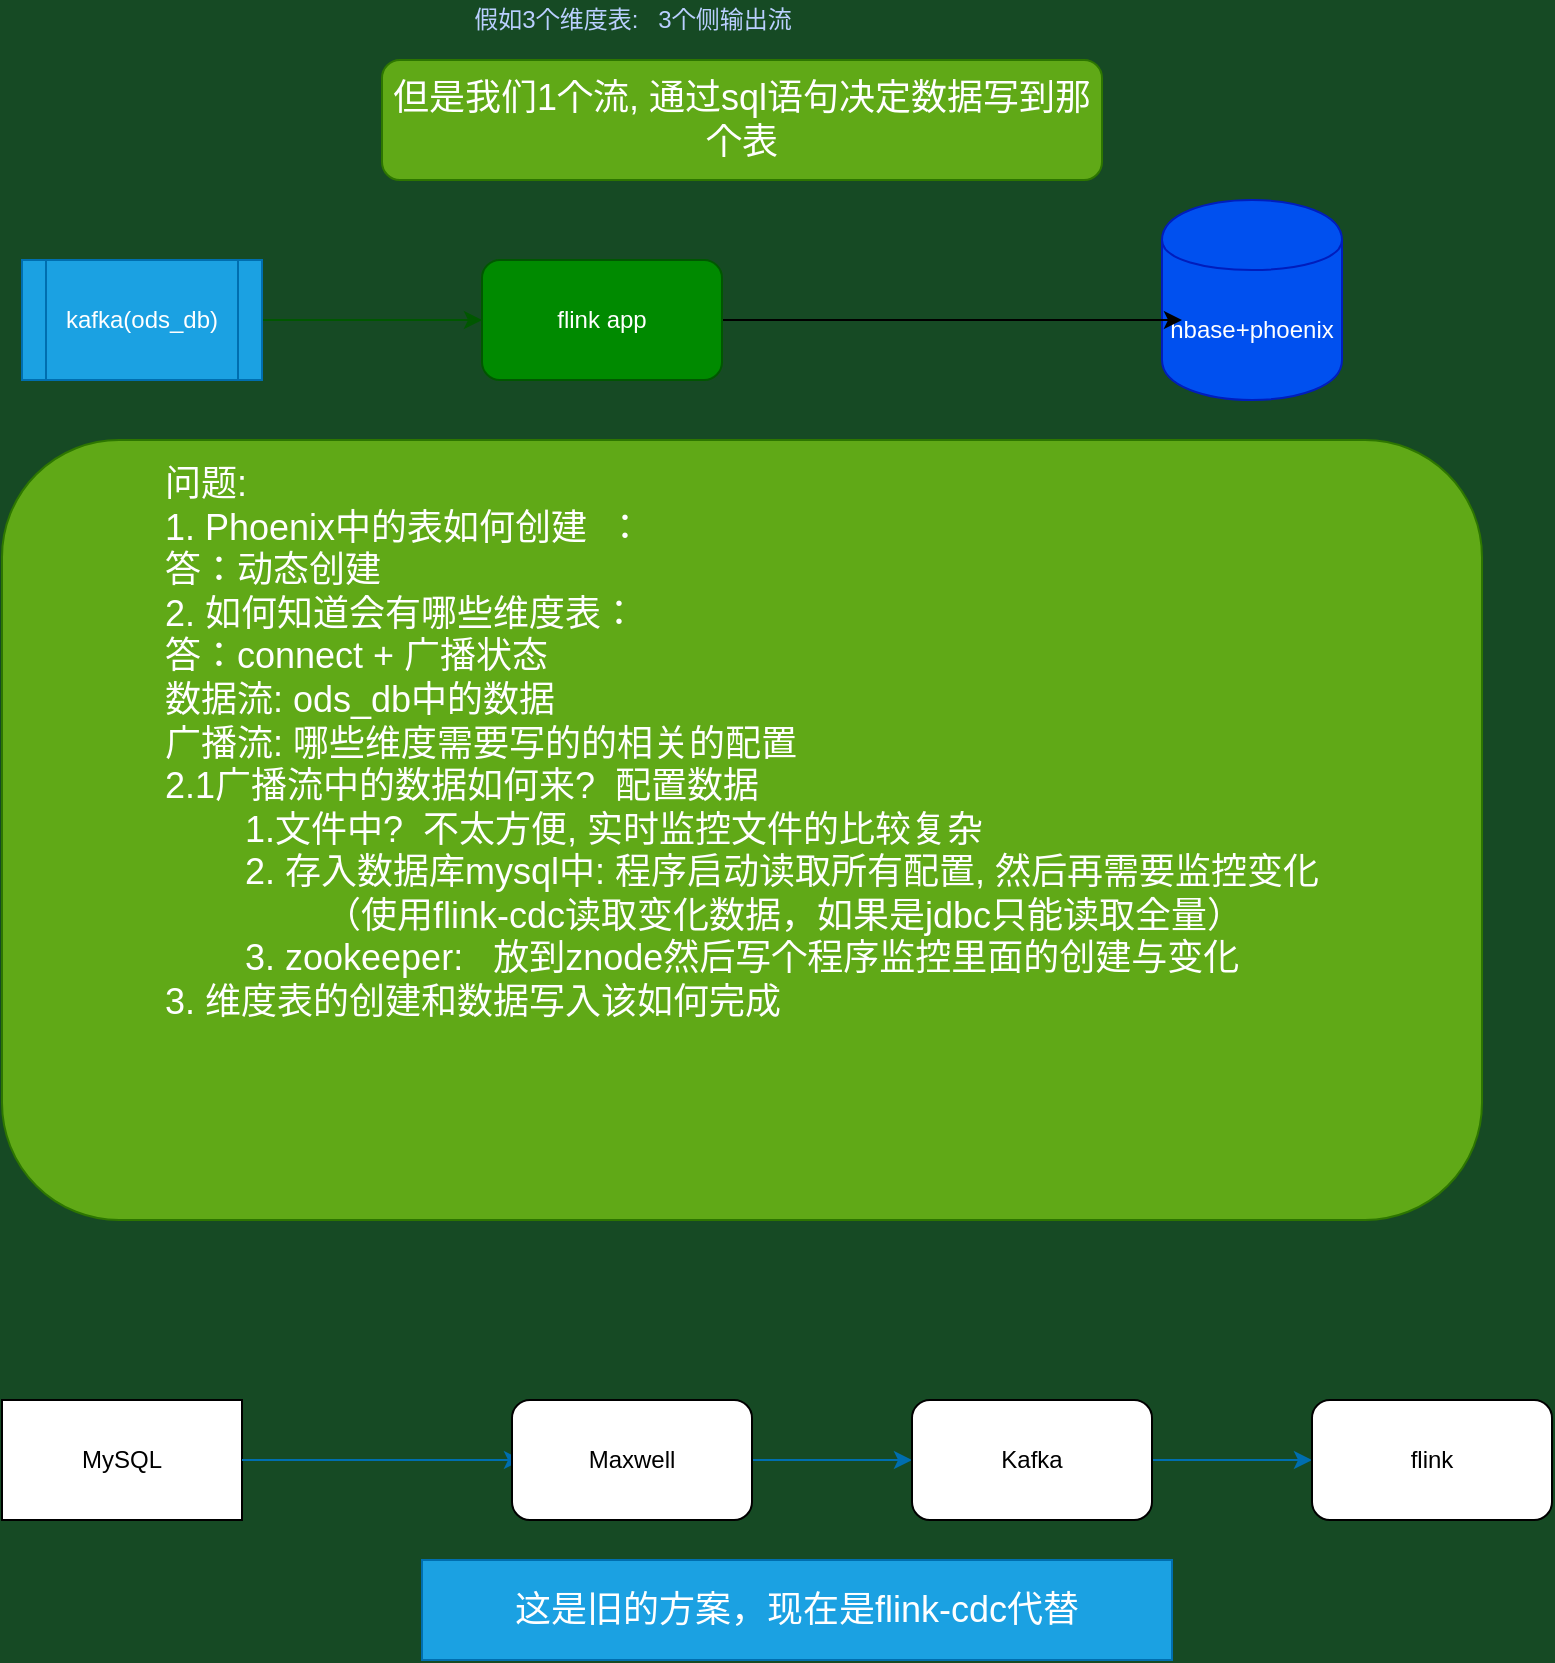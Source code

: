 <mxfile version="14.6.13" type="device" pages="3"><diagram id="99MPed9GYGWadDpUkXvj" name="第 1 页"><mxGraphModel dx="1088" dy="835" grid="1" gridSize="10" guides="1" tooltips="1" connect="1" arrows="1" fold="1" page="1" pageScale="1" pageWidth="827" pageHeight="1169" background="#164A24" math="0" shadow="0"><root><mxCell id="0"/><mxCell id="1" parent="0"/><mxCell id="dcmSDJax66JHcvxmSxYX-4" style="edgeStyle=orthogonalEdgeStyle;rounded=0;orthogonalLoop=1;jettySize=auto;html=1;exitX=1;exitY=0.5;exitDx=0;exitDy=0;entryX=0;entryY=0.5;entryDx=0;entryDy=0;fillColor=#008a00;strokeColor=#005700;" parent="1" source="dcmSDJax66JHcvxmSxYX-1" target="dcmSDJax66JHcvxmSxYX-3" edge="1"><mxGeometry relative="1" as="geometry"/></mxCell><mxCell id="dcmSDJax66JHcvxmSxYX-1" value="kafka(ods_db)" style="shape=process;whiteSpace=wrap;html=1;backgroundOutline=1;fillColor=#1ba1e2;strokeColor=#006EAF;fontColor=#ffffff;" parent="1" vertex="1"><mxGeometry x="30" y="280" width="120" height="60" as="geometry"/></mxCell><mxCell id="dcmSDJax66JHcvxmSxYX-2" value="hbase+phoenix&lt;br&gt;" style="shape=cylinder;whiteSpace=wrap;html=1;boundedLbl=1;backgroundOutline=1;fillColor=#0050ef;strokeColor=#001DBC;fontColor=#ffffff;" parent="1" vertex="1"><mxGeometry x="600" y="250" width="90" height="100" as="geometry"/></mxCell><mxCell id="dcmSDJax66JHcvxmSxYX-5" style="rounded=0;orthogonalLoop=1;jettySize=auto;html=1;exitX=1;exitY=0.5;exitDx=0;exitDy=0;entryX=0.111;entryY=0.6;entryDx=0;entryDy=0;entryPerimeter=0;" parent="1" source="dcmSDJax66JHcvxmSxYX-3" target="dcmSDJax66JHcvxmSxYX-2" edge="1"><mxGeometry relative="1" as="geometry"/></mxCell><mxCell id="dcmSDJax66JHcvxmSxYX-3" value="flink app" style="rounded=1;whiteSpace=wrap;html=1;fillColor=#008a00;strokeColor=#005700;fontColor=#ffffff;" parent="1" vertex="1"><mxGeometry x="260" y="280" width="120" height="60" as="geometry"/></mxCell><mxCell id="dcmSDJax66JHcvxmSxYX-6" value="&lt;font color=&quot;#bacfff&quot;&gt;假如3个维度表:&amp;nbsp; &amp;nbsp;3个侧输出流&lt;/font&gt;" style="text;html=1;align=center;verticalAlign=middle;resizable=0;points=[];autosize=1;" parent="1" vertex="1"><mxGeometry x="250" y="150" width="170" height="20" as="geometry"/></mxCell><mxCell id="dcmSDJax66JHcvxmSxYX-7" value="&lt;font style=&quot;font-size: 18px&quot;&gt;但是我们1个流, 通过sql语句决定数据写到那个表&lt;/font&gt;" style="rounded=1;whiteSpace=wrap;html=1;fillColor=#60a917;strokeColor=#2D7600;fontColor=#ffffff;" parent="1" vertex="1"><mxGeometry x="210" y="180" width="360" height="60" as="geometry"/></mxCell><mxCell id="dcmSDJax66JHcvxmSxYX-8" value="&lt;div style=&quot;text-align: left&quot;&gt;&lt;span style=&quot;font-size: 18px&quot;&gt;问题:&amp;nbsp;&lt;/span&gt;&lt;/div&gt;&lt;span style=&quot;font-size: 18px&quot;&gt;&lt;div style=&quot;text-align: left&quot;&gt;&lt;span&gt;1. Phoenix中的表如何创建&amp;nbsp; ：&lt;/span&gt;&lt;/div&gt;&lt;div style=&quot;text-align: left&quot;&gt;&lt;span&gt;答：动态创建&lt;/span&gt;&lt;/div&gt;&lt;div style=&quot;text-align: left&quot;&gt;&lt;span&gt;2. 如何知道会有哪些维度表：&lt;/span&gt;&lt;/div&gt;&lt;div style=&quot;text-align: left&quot;&gt;&lt;div&gt;答：connect + 广播状态&lt;/div&gt;&lt;div&gt;数据流: ods_db中的数据&lt;/div&gt;&lt;div&gt;广播流: 哪些维度需要写的的相关的配置&lt;/div&gt;&lt;div&gt;2.1广播流中的数据如何来?&amp;nbsp; 配置数据&lt;/div&gt;&lt;div&gt;&lt;div&gt;&lt;span style=&quot;background-color: initial;&quot;&gt;&lt;span style=&quot;white-space: pre;&quot;&gt;&#9;&lt;/span&gt;1.文件中?&amp;nbsp; 不太方便, 实时监控文件的比较复杂&lt;/span&gt;&lt;br&gt;&lt;/div&gt;&lt;div&gt;&amp;nbsp; &amp;nbsp; &amp;nbsp; &amp;nbsp; 2. 存入数据库mysql中: 程序启动读取所有配置, 然后再需要监控变化&lt;/div&gt;&lt;div&gt;&lt;span style=&quot;white-space: pre;&quot;&gt;&#9;&lt;/span&gt;&lt;span style=&quot;white-space: pre;&quot;&gt;&#9;&lt;/span&gt;（使用flink-cdc读取变化数据，如果是jdbc只能读取全量）&lt;br&gt;&lt;/div&gt;&lt;div&gt;&amp;nbsp; &amp;nbsp; &amp;nbsp; &amp;nbsp; 3. zookeeper:&amp;nbsp; &amp;nbsp;放到znode然后写个程序监控里面的创建与变化&lt;/div&gt;&lt;/div&gt;&lt;/div&gt;&lt;div style=&quot;text-align: left&quot;&gt;&lt;span&gt;3. 维度表的创建和数据写入该如何完成&lt;/span&gt;&lt;/div&gt;&lt;div style=&quot;text-align: left&quot;&gt;&lt;span&gt;&lt;br&gt;&lt;/span&gt;&lt;/div&gt;&lt;div style=&quot;text-align: left&quot;&gt;&lt;span&gt;&lt;br&gt;&lt;/span&gt;&lt;/div&gt;&lt;div style=&quot;text-align: left&quot;&gt;&lt;span style=&quot;background-color: initial;&quot;&gt;&amp;nbsp; &amp;nbsp; &amp;nbsp;&amp;nbsp;&lt;/span&gt;&lt;/div&gt;&lt;div style=&quot;text-align: left&quot;&gt;&lt;span&gt;&amp;nbsp;&lt;/span&gt;&lt;/div&gt;&lt;/span&gt;" style="rounded=1;whiteSpace=wrap;html=1;fillColor=#60a917;strokeColor=#2D7600;fontColor=#ffffff;labelBackgroundColor=none;labelBorderColor=none;" parent="1" vertex="1"><mxGeometry x="20" y="370" width="740" height="390" as="geometry"/></mxCell><mxCell id="2" value="MySQL" style="rounded=0;whiteSpace=wrap;html=1;" parent="1" vertex="1"><mxGeometry x="20" y="850" width="120" height="60" as="geometry"/></mxCell><mxCell id="3" value="" style="endArrow=classic;html=1;exitX=1;exitY=0.5;exitDx=0;exitDy=0;fillColor=#1ba1e2;strokeColor=#006EAF;" parent="1" source="2" edge="1"><mxGeometry width="50" height="50" relative="1" as="geometry"><mxPoint x="240" y="870" as="sourcePoint"/><mxPoint x="280" y="880" as="targetPoint"/></mxGeometry></mxCell><mxCell id="6" value="" style="edgeStyle=none;html=1;fillColor=#1ba1e2;strokeColor=#006EAF;" parent="1" source="4" target="5" edge="1"><mxGeometry relative="1" as="geometry"/></mxCell><mxCell id="4" value="Maxwell" style="rounded=1;whiteSpace=wrap;html=1;" parent="1" vertex="1"><mxGeometry x="275" y="850" width="120" height="60" as="geometry"/></mxCell><mxCell id="8" value="" style="edgeStyle=none;html=1;fillColor=#1ba1e2;strokeColor=#006EAF;" parent="1" source="5" target="7" edge="1"><mxGeometry relative="1" as="geometry"/></mxCell><mxCell id="5" value="Kafka" style="whiteSpace=wrap;html=1;rounded=1;" parent="1" vertex="1"><mxGeometry x="475" y="850" width="120" height="60" as="geometry"/></mxCell><mxCell id="7" value="flink" style="whiteSpace=wrap;html=1;rounded=1;" parent="1" vertex="1"><mxGeometry x="675" y="850" width="120" height="60" as="geometry"/></mxCell><mxCell id="9" value="&lt;font style=&quot;font-size: 18px;&quot;&gt;这是旧的方案，现在是flink-cdc代替&lt;/font&gt;" style="rounded=0;whiteSpace=wrap;html=1;fillColor=#1ba1e2;fontColor=#ffffff;strokeColor=#006EAF;" parent="1" vertex="1"><mxGeometry x="230" y="930" width="375" height="50" as="geometry"/></mxCell></root></mxGraphModel></diagram><diagram id="JrRrKMyUbmA4Yw0E_3zf" name="第 2 页"><mxGraphModel dx="926" dy="627" grid="1" gridSize="10" guides="1" tooltips="1" connect="1" arrows="1" fold="1" page="1" pageScale="1" pageWidth="827" pageHeight="1169" math="0" shadow="0">&#xa;            <root>&#xa;                <mxCell id="nKwFnIR-qAnywtTfi2So-0"/>&#xa;                <mxCell id="nKwFnIR-qAnywtTfi2So-1" parent="nKwFnIR-qAnywtTfi2So-0"/>&#xa;                <mxCell id="nKwFnIR-qAnywtTfi2So-4" style="edgeStyle=none;rounded=0;orthogonalLoop=1;jettySize=auto;html=1;exitX=1;exitY=0.5;exitDx=0;exitDy=0;entryX=0;entryY=0.25;entryDx=0;entryDy=0;" edge="1" parent="nKwFnIR-qAnywtTfi2So-1" source="nKwFnIR-qAnywtTfi2So-2" target="nKwFnIR-qAnywtTfi2So-3">&#xa;                    <mxGeometry relative="1" as="geometry"/>&#xa;                </mxCell>&#xa;                <mxCell id="nKwFnIR-qAnywtTfi2So-9" style="edgeStyle=none;rounded=0;orthogonalLoop=1;jettySize=auto;html=1;exitX=0.5;exitY=1;exitDx=0;exitDy=0;" edge="1" parent="nKwFnIR-qAnywtTfi2So-1" source="nKwFnIR-qAnywtTfi2So-2">&#xa;                    <mxGeometry relative="1" as="geometry">&#xa;                        <mxPoint x="380" y="540" as="targetPoint"/>&#xa;                    </mxGeometry>&#xa;                </mxCell>&#xa;                <mxCell id="nKwFnIR-qAnywtTfi2So-2" value="msyql" style="shape=cylinder;whiteSpace=wrap;html=1;boundedLbl=1;backgroundOutline=1;fillColor=#6a00ff;strokeColor=#3700CC;fontColor=#ffffff;" vertex="1" parent="nKwFnIR-qAnywtTfi2So-1">&#xa;                    <mxGeometry x="130" y="240" width="60" height="80" as="geometry"/>&#xa;                </mxCell>&#xa;                <mxCell id="nKwFnIR-qAnywtTfi2So-5" style="edgeStyle=none;rounded=0;orthogonalLoop=1;jettySize=auto;html=1;exitX=1;exitY=0.5;exitDx=0;exitDy=0;" edge="1" parent="nKwFnIR-qAnywtTfi2So-1" source="nKwFnIR-qAnywtTfi2So-3" target="nKwFnIR-qAnywtTfi2So-6">&#xa;                    <mxGeometry relative="1" as="geometry">&#xa;                        <mxPoint x="480" y="280" as="targetPoint"/>&#xa;                    </mxGeometry>&#xa;                </mxCell>&#xa;                <mxCell id="nKwFnIR-qAnywtTfi2So-3" value="maxwell" style="rounded=1;whiteSpace=wrap;html=1;fillColor=#d80073;strokeColor=#A50040;fontColor=#ffffff;" vertex="1" parent="nKwFnIR-qAnywtTfi2So-1">&#xa;                    <mxGeometry x="270" y="260" width="120" height="60" as="geometry"/>&#xa;                </mxCell>&#xa;                <mxCell id="nKwFnIR-qAnywtTfi2So-8" style="edgeStyle=none;rounded=0;orthogonalLoop=1;jettySize=auto;html=1;exitX=0.55;exitY=0.95;exitDx=0;exitDy=0;exitPerimeter=0;" edge="1" parent="nKwFnIR-qAnywtTfi2So-1" source="nKwFnIR-qAnywtTfi2So-6" target="nKwFnIR-qAnywtTfi2So-7">&#xa;                    <mxGeometry relative="1" as="geometry"/>&#xa;                </mxCell>&#xa;                <mxCell id="nKwFnIR-qAnywtTfi2So-6" value="kafka" style="ellipse;shape=cloud;whiteSpace=wrap;html=1;" vertex="1" parent="nKwFnIR-qAnywtTfi2So-1">&#xa;                    <mxGeometry x="420" y="240" width="120" height="80" as="geometry"/>&#xa;                </mxCell>&#xa;                <mxCell id="nKwFnIR-qAnywtTfi2So-7" value="flink" style="ellipse;whiteSpace=wrap;html=1;" vertex="1" parent="nKwFnIR-qAnywtTfi2So-1">&#xa;                    <mxGeometry x="400" y="505" width="120" height="80" as="geometry"/>&#xa;                </mxCell>&#xa;                <mxCell id="nKwFnIR-qAnywtTfi2So-10" value="新的" style="text;html=1;align=center;verticalAlign=middle;resizable=0;points=[];autosize=1;" vertex="1" parent="nKwFnIR-qAnywtTfi2So-1">&#xa;                    <mxGeometry x="220" y="435" width="40" height="20" as="geometry"/>&#xa;                </mxCell>&#xa;                <mxCell id="nKwFnIR-qAnywtTfi2So-11" value="flink-cdc" style="text;html=1;align=center;verticalAlign=middle;resizable=0;points=[];autosize=1;" vertex="1" parent="nKwFnIR-qAnywtTfi2So-1">&#xa;                    <mxGeometry x="190" y="400" width="60" height="20" as="geometry"/>&#xa;                </mxCell>&#xa;            </root>&#xa;        </mxGraphModel></diagram><diagram id="l6eArbStEeK4anDsYDOb" name="第 3 页"><mxGraphModel dx="926" dy="627" grid="1" gridSize="10" guides="1" tooltips="1" connect="1" arrows="1" fold="1" page="1" pageScale="1" pageWidth="827" pageHeight="1169" math="0" shadow="0">&#xa;            <root>&#xa;                <mxCell id="Sfu6mydJP86P5AMTdyvm-0"/>&#xa;                <mxCell id="Sfu6mydJP86P5AMTdyvm-1" parent="Sfu6mydJP86P5AMTdyvm-0"/>&#xa;                <mxCell id="cm4o2pT7QC3H2QDrW3n9-0" style="edgeStyle=none;rounded=0;orthogonalLoop=1;jettySize=auto;html=1;exitX=1;exitY=0.5;exitDx=0;exitDy=0;entryX=0;entryY=0.25;entryDx=0;entryDy=0;" edge="1" parent="Sfu6mydJP86P5AMTdyvm-1" source="cm4o2pT7QC3H2QDrW3n9-1" target="cm4o2pT7QC3H2QDrW3n9-3">&#xa;                    <mxGeometry relative="1" as="geometry"/>&#xa;                </mxCell>&#xa;                <mxCell id="cm4o2pT7QC3H2QDrW3n9-1" value="msyql" style="shape=cylinder;whiteSpace=wrap;html=1;boundedLbl=1;backgroundOutline=1;fillColor=#6a00ff;strokeColor=#3700CC;fontColor=#ffffff;" vertex="1" parent="Sfu6mydJP86P5AMTdyvm-1">&#xa;                    <mxGeometry x="80" y="240" width="60" height="80" as="geometry"/>&#xa;                </mxCell>&#xa;                <mxCell id="cm4o2pT7QC3H2QDrW3n9-2" style="edgeStyle=none;rounded=0;orthogonalLoop=1;jettySize=auto;html=1;exitX=1;exitY=0.5;exitDx=0;exitDy=0;" edge="1" parent="Sfu6mydJP86P5AMTdyvm-1" source="cm4o2pT7QC3H2QDrW3n9-3" target="cm4o2pT7QC3H2QDrW3n9-4">&#xa;                    <mxGeometry relative="1" as="geometry">&#xa;                        <mxPoint x="480" y="280" as="targetPoint"/>&#xa;                    </mxGeometry>&#xa;                </mxCell>&#xa;                <mxCell id="cm4o2pT7QC3H2QDrW3n9-3" value="maxwell" style="rounded=1;whiteSpace=wrap;html=1;fillColor=#d80073;strokeColor=#A50040;fontColor=#ffffff;" vertex="1" parent="Sfu6mydJP86P5AMTdyvm-1">&#xa;                    <mxGeometry x="270" y="260" width="120" height="60" as="geometry"/>&#xa;                </mxCell>&#xa;                <mxCell id="cm4o2pT7QC3H2QDrW3n9-4" value="kafka" style="ellipse;shape=cloud;whiteSpace=wrap;html=1;" vertex="1" parent="Sfu6mydJP86P5AMTdyvm-1">&#xa;                    <mxGeometry x="510" y="240" width="120" height="80" as="geometry"/>&#xa;                </mxCell>&#xa;                <mxCell id="cm4o2pT7QC3H2QDrW3n9-6" style="edgeStyle=none;rounded=0;orthogonalLoop=1;jettySize=auto;html=1;exitX=0;exitY=0.5;exitDx=0;exitDy=0;" edge="1" parent="Sfu6mydJP86P5AMTdyvm-1" source="cm4o2pT7QC3H2QDrW3n9-5" target="cm4o2pT7QC3H2QDrW3n9-1">&#xa;                    <mxGeometry relative="1" as="geometry"/>&#xa;                </mxCell>&#xa;                <mxCell id="cm4o2pT7QC3H2QDrW3n9-8" style="edgeStyle=none;rounded=0;orthogonalLoop=1;jettySize=auto;html=1;exitX=1;exitY=0.5;exitDx=0;exitDy=0;entryX=0.5;entryY=0;entryDx=0;entryDy=0;" edge="1" parent="Sfu6mydJP86P5AMTdyvm-1" source="cm4o2pT7QC3H2QDrW3n9-5" target="cm4o2pT7QC3H2QDrW3n9-3">&#xa;                    <mxGeometry relative="1" as="geometry"/>&#xa;                </mxCell>&#xa;                <mxCell id="cm4o2pT7QC3H2QDrW3n9-5" value="bootstrap" style="ellipse;whiteSpace=wrap;html=1;fillColor=#a20025;strokeColor=#6F0000;fontColor=#ffffff;" vertex="1" parent="Sfu6mydJP86P5AMTdyvm-1">&#xa;                    <mxGeometry x="200" y="90" width="120" height="80" as="geometry"/>&#xa;                </mxCell>&#xa;                <mxCell id="cm4o2pT7QC3H2QDrW3n9-7" value="select * from ..." style="text;html=1;align=center;verticalAlign=middle;resizable=0;points=[];autosize=1;" vertex="1" parent="Sfu6mydJP86P5AMTdyvm-1">&#xa;                    <mxGeometry x="77" y="172" width="100" height="20" as="geometry"/>&#xa;                </mxCell>&#xa;            </root>&#xa;        </mxGraphModel></diagram></mxfile>